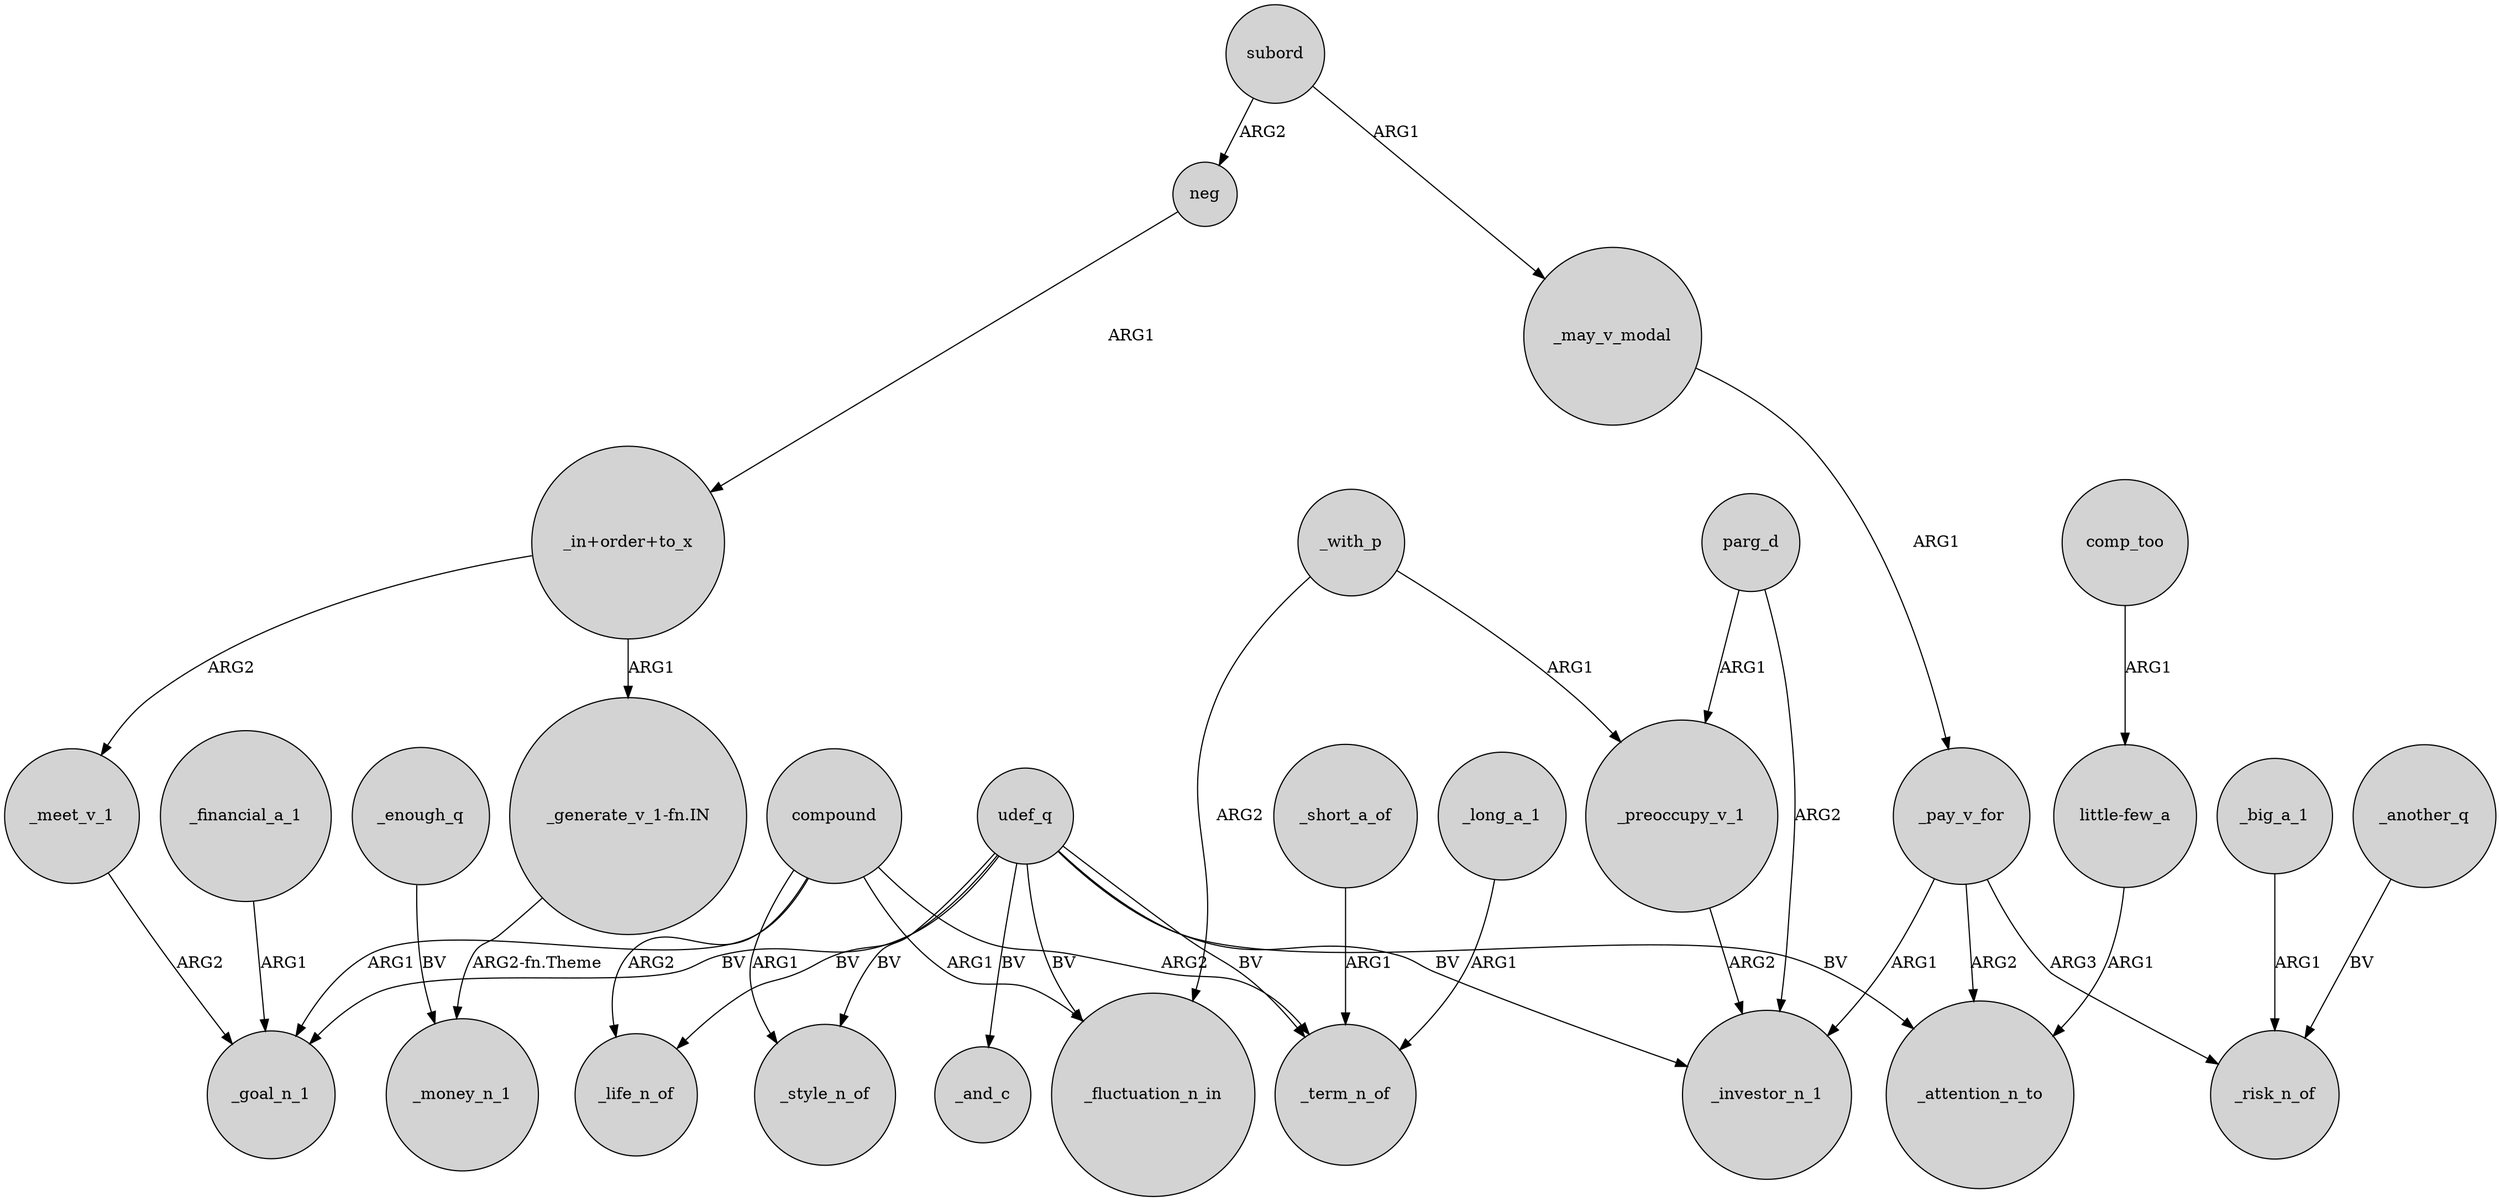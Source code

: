 digraph {
	node [shape=circle style=filled]
	udef_q -> _fluctuation_n_in [label=BV]
	comp_too -> "little-few_a" [label=ARG1]
	compound -> _life_n_of [label=ARG2]
	_financial_a_1 -> _goal_n_1 [label=ARG1]
	"_in+order+to_x" -> _meet_v_1 [label=ARG2]
	parg_d -> _investor_n_1 [label=ARG2]
	udef_q -> _investor_n_1 [label=BV]
	compound -> _term_n_of [label=ARG2]
	_pay_v_for -> _investor_n_1 [label=ARG1]
	udef_q -> _life_n_of [label=BV]
	compound -> _style_n_of [label=ARG1]
	_another_q -> _risk_n_of [label=BV]
	neg -> "_in+order+to_x" [label=ARG1]
	_short_a_of -> _term_n_of [label=ARG1]
	_big_a_1 -> _risk_n_of [label=ARG1]
	"_in+order+to_x" -> "_generate_v_1-fn.IN" [label=ARG1]
	parg_d -> _preoccupy_v_1 [label=ARG1]
	udef_q -> _goal_n_1 [label=BV]
	compound -> _fluctuation_n_in [label=ARG1]
	_with_p -> _preoccupy_v_1 [label=ARG1]
	"little-few_a" -> _attention_n_to [label=ARG1]
	udef_q -> _term_n_of [label=BV]
	_with_p -> _fluctuation_n_in [label=ARG2]
	_enough_q -> _money_n_1 [label=BV]
	subord -> _may_v_modal [label=ARG1]
	compound -> _goal_n_1 [label=ARG1]
	_may_v_modal -> _pay_v_for [label=ARG1]
	_pay_v_for -> _risk_n_of [label=ARG3]
	"_generate_v_1-fn.IN" -> _money_n_1 [label="ARG2-fn.Theme"]
	_preoccupy_v_1 -> _investor_n_1 [label=ARG2]
	udef_q -> _and_c [label=BV]
	udef_q -> _attention_n_to [label=BV]
	udef_q -> _style_n_of [label=BV]
	_long_a_1 -> _term_n_of [label=ARG1]
	_pay_v_for -> _attention_n_to [label=ARG2]
	subord -> neg [label=ARG2]
	_meet_v_1 -> _goal_n_1 [label=ARG2]
}
